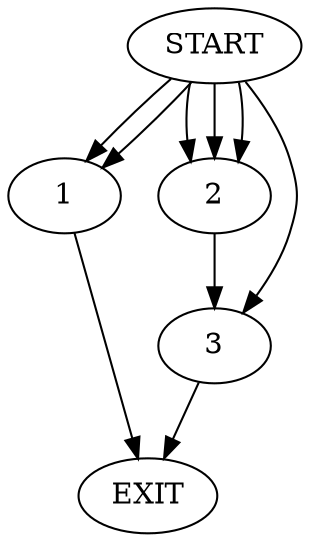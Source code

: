 digraph { 
0 [label="START"];
1;
2;
3;
4[label="EXIT"];
0 -> 3;
0 -> 1;
0:s2 -> 1;
0:s3 -> 2;
0:s4 -> 2;
0:s5 -> 2;
1 -> 4;
2 -> 3;
3 -> 4;
}
